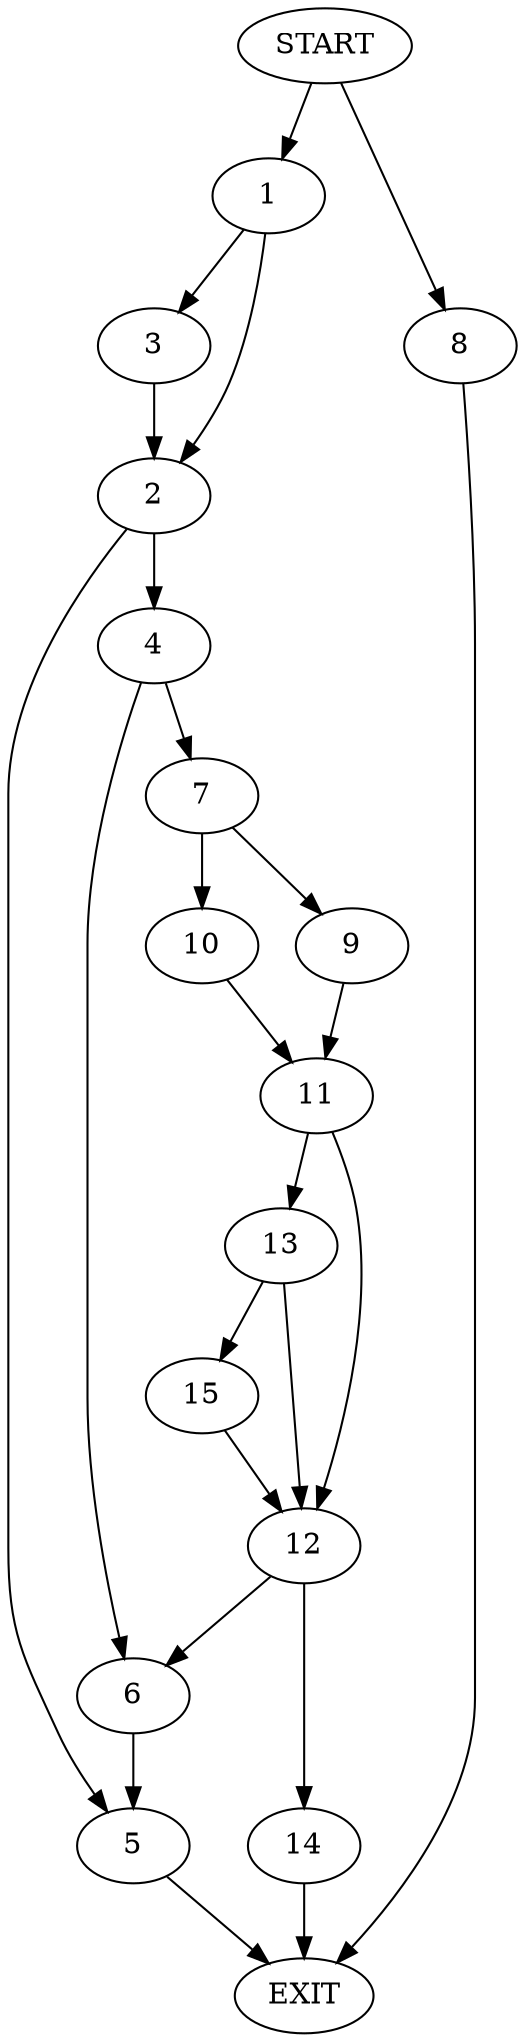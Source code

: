 digraph {
0 [label="START"]
16 [label="EXIT"]
0 -> 1
1 -> 2
1 -> 3
2 -> 4
2 -> 5
3 -> 2
4 -> 6
4 -> 7
5 -> 16
0 -> 8
8 -> 16
6 -> 5
7 -> 9
7 -> 10
10 -> 11
9 -> 11
11 -> 12
11 -> 13
12 -> 6
12 -> 14
13 -> 12
13 -> 15
15 -> 12
14 -> 16
}
